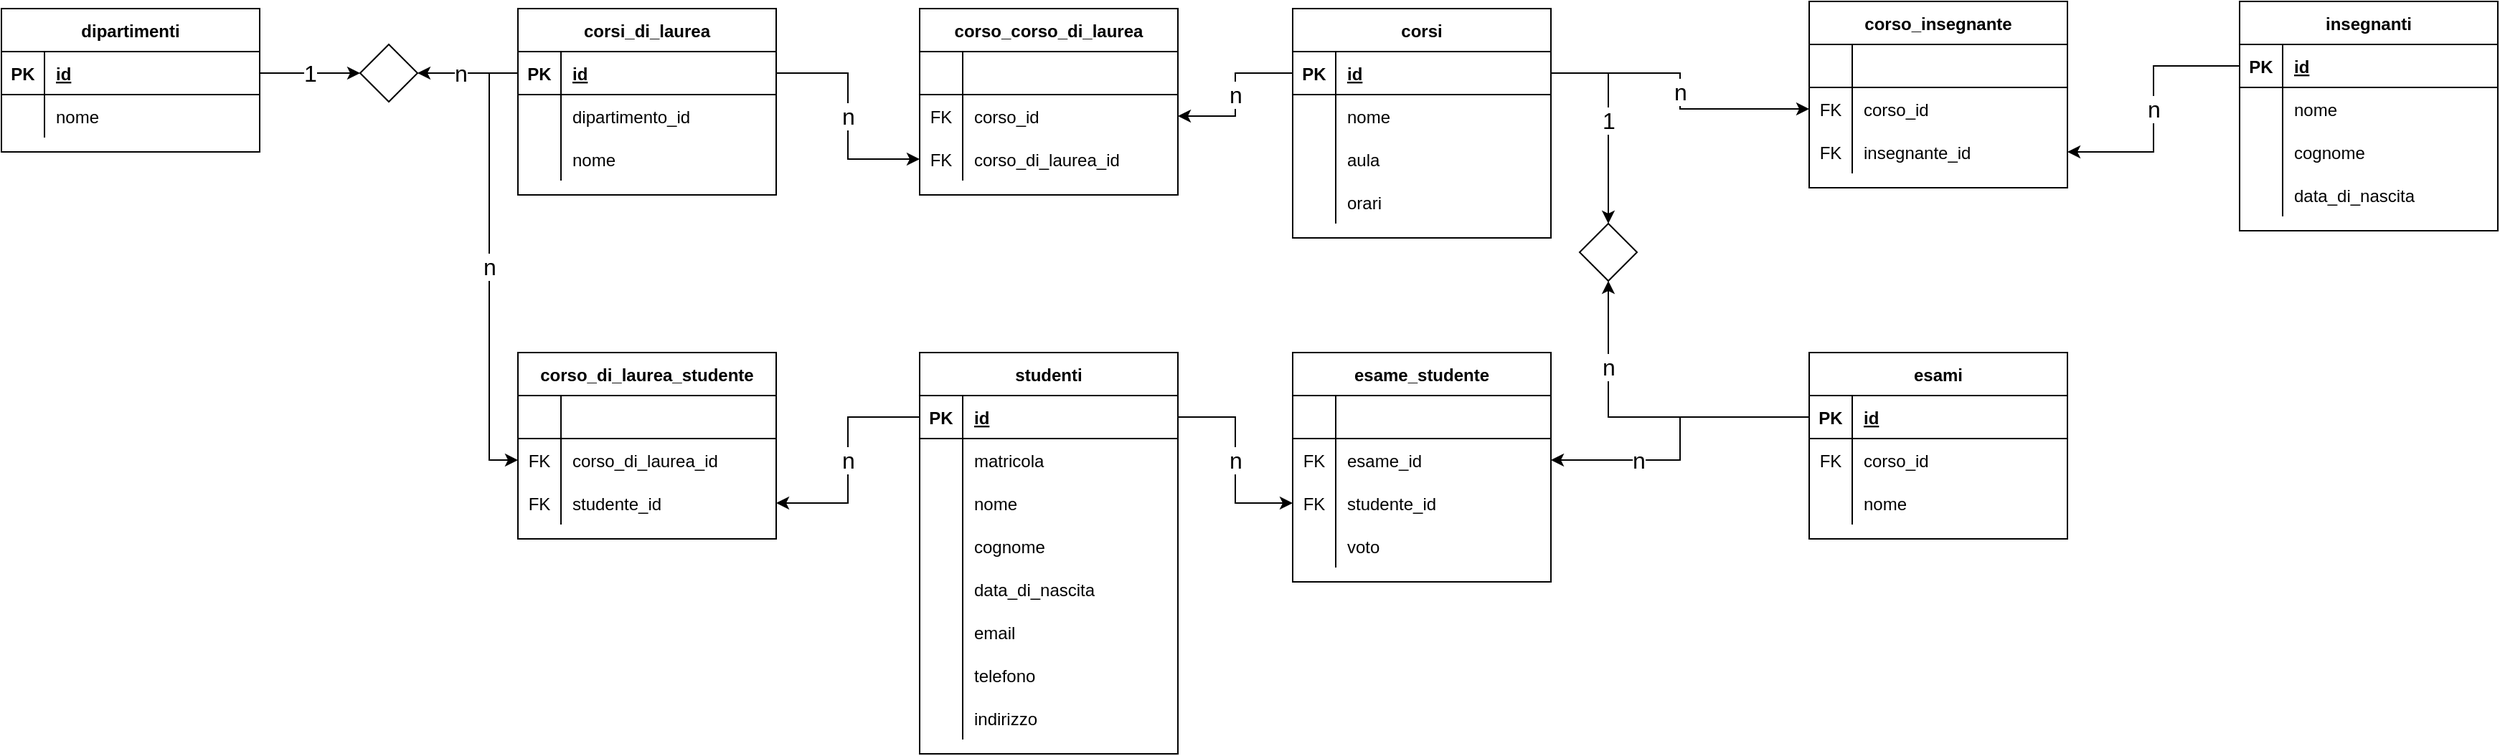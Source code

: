 <mxfile version="20.3.7" type="device"><diagram id="mI0ZPfT8q0YDLfwwR1di" name="Pagina-1"><mxGraphModel dx="1497" dy="802" grid="1" gridSize="10" guides="1" tooltips="1" connect="1" arrows="1" fold="1" page="1" pageScale="1" pageWidth="827" pageHeight="1169" math="0" shadow="0"><root><mxCell id="0"/><mxCell id="1" parent="0"/><mxCell id="MH5O1AEKYoV-XnrUyeyy-1" value="dipartimenti" style="shape=table;startSize=30;container=1;collapsible=1;childLayout=tableLayout;fixedRows=1;rowLines=0;fontStyle=1;align=center;resizeLast=1;" parent="1" vertex="1"><mxGeometry x="40" y="40" width="180" height="100" as="geometry"/></mxCell><mxCell id="MH5O1AEKYoV-XnrUyeyy-2" value="" style="shape=tableRow;horizontal=0;startSize=0;swimlaneHead=0;swimlaneBody=0;fillColor=none;collapsible=0;dropTarget=0;points=[[0,0.5],[1,0.5]];portConstraint=eastwest;top=0;left=0;right=0;bottom=1;" parent="MH5O1AEKYoV-XnrUyeyy-1" vertex="1"><mxGeometry y="30" width="180" height="30" as="geometry"/></mxCell><mxCell id="MH5O1AEKYoV-XnrUyeyy-3" value="PK" style="shape=partialRectangle;connectable=0;fillColor=none;top=0;left=0;bottom=0;right=0;fontStyle=1;overflow=hidden;" parent="MH5O1AEKYoV-XnrUyeyy-2" vertex="1"><mxGeometry width="30" height="30" as="geometry"><mxRectangle width="30" height="30" as="alternateBounds"/></mxGeometry></mxCell><mxCell id="MH5O1AEKYoV-XnrUyeyy-4" value="id" style="shape=partialRectangle;connectable=0;fillColor=none;top=0;left=0;bottom=0;right=0;align=left;spacingLeft=6;fontStyle=5;overflow=hidden;" parent="MH5O1AEKYoV-XnrUyeyy-2" vertex="1"><mxGeometry x="30" width="150" height="30" as="geometry"><mxRectangle width="150" height="30" as="alternateBounds"/></mxGeometry></mxCell><mxCell id="MH5O1AEKYoV-XnrUyeyy-5" value="" style="shape=tableRow;horizontal=0;startSize=0;swimlaneHead=0;swimlaneBody=0;fillColor=none;collapsible=0;dropTarget=0;points=[[0,0.5],[1,0.5]];portConstraint=eastwest;top=0;left=0;right=0;bottom=0;" parent="MH5O1AEKYoV-XnrUyeyy-1" vertex="1"><mxGeometry y="60" width="180" height="30" as="geometry"/></mxCell><mxCell id="MH5O1AEKYoV-XnrUyeyy-6" value="" style="shape=partialRectangle;connectable=0;fillColor=none;top=0;left=0;bottom=0;right=0;editable=1;overflow=hidden;" parent="MH5O1AEKYoV-XnrUyeyy-5" vertex="1"><mxGeometry width="30" height="30" as="geometry"><mxRectangle width="30" height="30" as="alternateBounds"/></mxGeometry></mxCell><mxCell id="MH5O1AEKYoV-XnrUyeyy-7" value="nome" style="shape=partialRectangle;connectable=0;fillColor=none;top=0;left=0;bottom=0;right=0;align=left;spacingLeft=6;overflow=hidden;" parent="MH5O1AEKYoV-XnrUyeyy-5" vertex="1"><mxGeometry x="30" width="150" height="30" as="geometry"><mxRectangle width="150" height="30" as="alternateBounds"/></mxGeometry></mxCell><mxCell id="MH5O1AEKYoV-XnrUyeyy-14" value="corsi_di_laurea" style="shape=table;startSize=30;container=1;collapsible=1;childLayout=tableLayout;fixedRows=1;rowLines=0;fontStyle=1;align=center;resizeLast=1;" parent="1" vertex="1"><mxGeometry x="400" y="40" width="180" height="130" as="geometry"/></mxCell><mxCell id="MH5O1AEKYoV-XnrUyeyy-15" value="" style="shape=tableRow;horizontal=0;startSize=0;swimlaneHead=0;swimlaneBody=0;fillColor=none;collapsible=0;dropTarget=0;points=[[0,0.5],[1,0.5]];portConstraint=eastwest;top=0;left=0;right=0;bottom=1;" parent="MH5O1AEKYoV-XnrUyeyy-14" vertex="1"><mxGeometry y="30" width="180" height="30" as="geometry"/></mxCell><mxCell id="MH5O1AEKYoV-XnrUyeyy-16" value="PK" style="shape=partialRectangle;connectable=0;fillColor=none;top=0;left=0;bottom=0;right=0;fontStyle=1;overflow=hidden;" parent="MH5O1AEKYoV-XnrUyeyy-15" vertex="1"><mxGeometry width="30" height="30" as="geometry"><mxRectangle width="30" height="30" as="alternateBounds"/></mxGeometry></mxCell><mxCell id="MH5O1AEKYoV-XnrUyeyy-17" value="id" style="shape=partialRectangle;connectable=0;fillColor=none;top=0;left=0;bottom=0;right=0;align=left;spacingLeft=6;fontStyle=5;overflow=hidden;" parent="MH5O1AEKYoV-XnrUyeyy-15" vertex="1"><mxGeometry x="30" width="150" height="30" as="geometry"><mxRectangle width="150" height="30" as="alternateBounds"/></mxGeometry></mxCell><mxCell id="MH5O1AEKYoV-XnrUyeyy-18" value="" style="shape=tableRow;horizontal=0;startSize=0;swimlaneHead=0;swimlaneBody=0;fillColor=none;collapsible=0;dropTarget=0;points=[[0,0.5],[1,0.5]];portConstraint=eastwest;top=0;left=0;right=0;bottom=0;" parent="MH5O1AEKYoV-XnrUyeyy-14" vertex="1"><mxGeometry y="60" width="180" height="30" as="geometry"/></mxCell><mxCell id="MH5O1AEKYoV-XnrUyeyy-19" value="" style="shape=partialRectangle;connectable=0;fillColor=none;top=0;left=0;bottom=0;right=0;editable=1;overflow=hidden;" parent="MH5O1AEKYoV-XnrUyeyy-18" vertex="1"><mxGeometry width="30" height="30" as="geometry"><mxRectangle width="30" height="30" as="alternateBounds"/></mxGeometry></mxCell><mxCell id="MH5O1AEKYoV-XnrUyeyy-20" value="dipartimento_id" style="shape=partialRectangle;connectable=0;fillColor=none;top=0;left=0;bottom=0;right=0;align=left;spacingLeft=6;overflow=hidden;" parent="MH5O1AEKYoV-XnrUyeyy-18" vertex="1"><mxGeometry x="30" width="150" height="30" as="geometry"><mxRectangle width="150" height="30" as="alternateBounds"/></mxGeometry></mxCell><mxCell id="MH5O1AEKYoV-XnrUyeyy-31" value="" style="shape=tableRow;horizontal=0;startSize=0;swimlaneHead=0;swimlaneBody=0;fillColor=none;collapsible=0;dropTarget=0;points=[[0,0.5],[1,0.5]];portConstraint=eastwest;top=0;left=0;right=0;bottom=0;" parent="MH5O1AEKYoV-XnrUyeyy-14" vertex="1"><mxGeometry y="90" width="180" height="30" as="geometry"/></mxCell><mxCell id="MH5O1AEKYoV-XnrUyeyy-32" value="" style="shape=partialRectangle;connectable=0;fillColor=none;top=0;left=0;bottom=0;right=0;editable=1;overflow=hidden;" parent="MH5O1AEKYoV-XnrUyeyy-31" vertex="1"><mxGeometry width="30" height="30" as="geometry"><mxRectangle width="30" height="30" as="alternateBounds"/></mxGeometry></mxCell><mxCell id="MH5O1AEKYoV-XnrUyeyy-33" value="nome" style="shape=partialRectangle;connectable=0;fillColor=none;top=0;left=0;bottom=0;right=0;align=left;spacingLeft=6;overflow=hidden;" parent="MH5O1AEKYoV-XnrUyeyy-31" vertex="1"><mxGeometry x="30" width="150" height="30" as="geometry"><mxRectangle width="150" height="30" as="alternateBounds"/></mxGeometry></mxCell><mxCell id="m5TZOOCpqlPHJm87c6ji-35" value="studenti" style="shape=table;startSize=30;container=1;collapsible=1;childLayout=tableLayout;fixedRows=1;rowLines=0;fontStyle=1;align=center;resizeLast=1;" vertex="1" parent="1"><mxGeometry x="680" y="280" width="180" height="280" as="geometry"/></mxCell><mxCell id="m5TZOOCpqlPHJm87c6ji-36" value="" style="shape=tableRow;horizontal=0;startSize=0;swimlaneHead=0;swimlaneBody=0;fillColor=none;collapsible=0;dropTarget=0;points=[[0,0.5],[1,0.5]];portConstraint=eastwest;top=0;left=0;right=0;bottom=1;" vertex="1" parent="m5TZOOCpqlPHJm87c6ji-35"><mxGeometry y="30" width="180" height="30" as="geometry"/></mxCell><mxCell id="m5TZOOCpqlPHJm87c6ji-37" value="PK" style="shape=partialRectangle;connectable=0;fillColor=none;top=0;left=0;bottom=0;right=0;fontStyle=1;overflow=hidden;" vertex="1" parent="m5TZOOCpqlPHJm87c6ji-36"><mxGeometry width="30" height="30" as="geometry"><mxRectangle width="30" height="30" as="alternateBounds"/></mxGeometry></mxCell><mxCell id="m5TZOOCpqlPHJm87c6ji-38" value="id" style="shape=partialRectangle;connectable=0;fillColor=none;top=0;left=0;bottom=0;right=0;align=left;spacingLeft=6;fontStyle=5;overflow=hidden;" vertex="1" parent="m5TZOOCpqlPHJm87c6ji-36"><mxGeometry x="30" width="150" height="30" as="geometry"><mxRectangle width="150" height="30" as="alternateBounds"/></mxGeometry></mxCell><mxCell id="m5TZOOCpqlPHJm87c6ji-39" value="" style="shape=tableRow;horizontal=0;startSize=0;swimlaneHead=0;swimlaneBody=0;fillColor=none;collapsible=0;dropTarget=0;points=[[0,0.5],[1,0.5]];portConstraint=eastwest;top=0;left=0;right=0;bottom=0;" vertex="1" parent="m5TZOOCpqlPHJm87c6ji-35"><mxGeometry y="60" width="180" height="30" as="geometry"/></mxCell><mxCell id="m5TZOOCpqlPHJm87c6ji-40" value="" style="shape=partialRectangle;connectable=0;fillColor=none;top=0;left=0;bottom=0;right=0;editable=1;overflow=hidden;" vertex="1" parent="m5TZOOCpqlPHJm87c6ji-39"><mxGeometry width="30" height="30" as="geometry"><mxRectangle width="30" height="30" as="alternateBounds"/></mxGeometry></mxCell><mxCell id="m5TZOOCpqlPHJm87c6ji-41" value="matricola" style="shape=partialRectangle;connectable=0;fillColor=none;top=0;left=0;bottom=0;right=0;align=left;spacingLeft=6;overflow=hidden;" vertex="1" parent="m5TZOOCpqlPHJm87c6ji-39"><mxGeometry x="30" width="150" height="30" as="geometry"><mxRectangle width="150" height="30" as="alternateBounds"/></mxGeometry></mxCell><mxCell id="m5TZOOCpqlPHJm87c6ji-45" value="" style="shape=tableRow;horizontal=0;startSize=0;swimlaneHead=0;swimlaneBody=0;fillColor=none;collapsible=0;dropTarget=0;points=[[0,0.5],[1,0.5]];portConstraint=eastwest;top=0;left=0;right=0;bottom=0;" vertex="1" parent="m5TZOOCpqlPHJm87c6ji-35"><mxGeometry y="90" width="180" height="30" as="geometry"/></mxCell><mxCell id="m5TZOOCpqlPHJm87c6ji-46" value="" style="shape=partialRectangle;connectable=0;fillColor=none;top=0;left=0;bottom=0;right=0;editable=1;overflow=hidden;" vertex="1" parent="m5TZOOCpqlPHJm87c6ji-45"><mxGeometry width="30" height="30" as="geometry"><mxRectangle width="30" height="30" as="alternateBounds"/></mxGeometry></mxCell><mxCell id="m5TZOOCpqlPHJm87c6ji-47" value="nome" style="shape=partialRectangle;connectable=0;fillColor=none;top=0;left=0;bottom=0;right=0;align=left;spacingLeft=6;overflow=hidden;" vertex="1" parent="m5TZOOCpqlPHJm87c6ji-45"><mxGeometry x="30" width="150" height="30" as="geometry"><mxRectangle width="150" height="30" as="alternateBounds"/></mxGeometry></mxCell><mxCell id="m5TZOOCpqlPHJm87c6ji-42" value="" style="shape=tableRow;horizontal=0;startSize=0;swimlaneHead=0;swimlaneBody=0;fillColor=none;collapsible=0;dropTarget=0;points=[[0,0.5],[1,0.5]];portConstraint=eastwest;top=0;left=0;right=0;bottom=0;" vertex="1" parent="m5TZOOCpqlPHJm87c6ji-35"><mxGeometry y="120" width="180" height="30" as="geometry"/></mxCell><mxCell id="m5TZOOCpqlPHJm87c6ji-43" value="" style="shape=partialRectangle;connectable=0;fillColor=none;top=0;left=0;bottom=0;right=0;editable=1;overflow=hidden;" vertex="1" parent="m5TZOOCpqlPHJm87c6ji-42"><mxGeometry width="30" height="30" as="geometry"><mxRectangle width="30" height="30" as="alternateBounds"/></mxGeometry></mxCell><mxCell id="m5TZOOCpqlPHJm87c6ji-44" value="cognome" style="shape=partialRectangle;connectable=0;fillColor=none;top=0;left=0;bottom=0;right=0;align=left;spacingLeft=6;overflow=hidden;" vertex="1" parent="m5TZOOCpqlPHJm87c6ji-42"><mxGeometry x="30" width="150" height="30" as="geometry"><mxRectangle width="150" height="30" as="alternateBounds"/></mxGeometry></mxCell><mxCell id="m5TZOOCpqlPHJm87c6ji-124" value="" style="shape=tableRow;horizontal=0;startSize=0;swimlaneHead=0;swimlaneBody=0;fillColor=none;collapsible=0;dropTarget=0;points=[[0,0.5],[1,0.5]];portConstraint=eastwest;top=0;left=0;right=0;bottom=0;" vertex="1" parent="m5TZOOCpqlPHJm87c6ji-35"><mxGeometry y="150" width="180" height="30" as="geometry"/></mxCell><mxCell id="m5TZOOCpqlPHJm87c6ji-125" value="" style="shape=partialRectangle;connectable=0;fillColor=none;top=0;left=0;bottom=0;right=0;editable=1;overflow=hidden;" vertex="1" parent="m5TZOOCpqlPHJm87c6ji-124"><mxGeometry width="30" height="30" as="geometry"><mxRectangle width="30" height="30" as="alternateBounds"/></mxGeometry></mxCell><mxCell id="m5TZOOCpqlPHJm87c6ji-126" value="data_di_nascita" style="shape=partialRectangle;connectable=0;fillColor=none;top=0;left=0;bottom=0;right=0;align=left;spacingLeft=6;overflow=hidden;" vertex="1" parent="m5TZOOCpqlPHJm87c6ji-124"><mxGeometry x="30" width="150" height="30" as="geometry"><mxRectangle width="150" height="30" as="alternateBounds"/></mxGeometry></mxCell><mxCell id="m5TZOOCpqlPHJm87c6ji-48" value="" style="shape=tableRow;horizontal=0;startSize=0;swimlaneHead=0;swimlaneBody=0;fillColor=none;collapsible=0;dropTarget=0;points=[[0,0.5],[1,0.5]];portConstraint=eastwest;top=0;left=0;right=0;bottom=0;" vertex="1" parent="m5TZOOCpqlPHJm87c6ji-35"><mxGeometry y="180" width="180" height="30" as="geometry"/></mxCell><mxCell id="m5TZOOCpqlPHJm87c6ji-49" value="" style="shape=partialRectangle;connectable=0;fillColor=none;top=0;left=0;bottom=0;right=0;editable=1;overflow=hidden;" vertex="1" parent="m5TZOOCpqlPHJm87c6ji-48"><mxGeometry width="30" height="30" as="geometry"><mxRectangle width="30" height="30" as="alternateBounds"/></mxGeometry></mxCell><mxCell id="m5TZOOCpqlPHJm87c6ji-50" value="email" style="shape=partialRectangle;connectable=0;fillColor=none;top=0;left=0;bottom=0;right=0;align=left;spacingLeft=6;overflow=hidden;" vertex="1" parent="m5TZOOCpqlPHJm87c6ji-48"><mxGeometry x="30" width="150" height="30" as="geometry"><mxRectangle width="150" height="30" as="alternateBounds"/></mxGeometry></mxCell><mxCell id="m5TZOOCpqlPHJm87c6ji-51" value="" style="shape=tableRow;horizontal=0;startSize=0;swimlaneHead=0;swimlaneBody=0;fillColor=none;collapsible=0;dropTarget=0;points=[[0,0.5],[1,0.5]];portConstraint=eastwest;top=0;left=0;right=0;bottom=0;" vertex="1" parent="m5TZOOCpqlPHJm87c6ji-35"><mxGeometry y="210" width="180" height="30" as="geometry"/></mxCell><mxCell id="m5TZOOCpqlPHJm87c6ji-52" value="" style="shape=partialRectangle;connectable=0;fillColor=none;top=0;left=0;bottom=0;right=0;editable=1;overflow=hidden;" vertex="1" parent="m5TZOOCpqlPHJm87c6ji-51"><mxGeometry width="30" height="30" as="geometry"><mxRectangle width="30" height="30" as="alternateBounds"/></mxGeometry></mxCell><mxCell id="m5TZOOCpqlPHJm87c6ji-53" value="telefono" style="shape=partialRectangle;connectable=0;fillColor=none;top=0;left=0;bottom=0;right=0;align=left;spacingLeft=6;overflow=hidden;" vertex="1" parent="m5TZOOCpqlPHJm87c6ji-51"><mxGeometry x="30" width="150" height="30" as="geometry"><mxRectangle width="150" height="30" as="alternateBounds"/></mxGeometry></mxCell><mxCell id="m5TZOOCpqlPHJm87c6ji-54" value="" style="shape=tableRow;horizontal=0;startSize=0;swimlaneHead=0;swimlaneBody=0;fillColor=none;collapsible=0;dropTarget=0;points=[[0,0.5],[1,0.5]];portConstraint=eastwest;top=0;left=0;right=0;bottom=0;" vertex="1" parent="m5TZOOCpqlPHJm87c6ji-35"><mxGeometry y="240" width="180" height="30" as="geometry"/></mxCell><mxCell id="m5TZOOCpqlPHJm87c6ji-55" value="" style="shape=partialRectangle;connectable=0;fillColor=none;top=0;left=0;bottom=0;right=0;editable=1;overflow=hidden;" vertex="1" parent="m5TZOOCpqlPHJm87c6ji-54"><mxGeometry width="30" height="30" as="geometry"><mxRectangle width="30" height="30" as="alternateBounds"/></mxGeometry></mxCell><mxCell id="m5TZOOCpqlPHJm87c6ji-56" value="indirizzo" style="shape=partialRectangle;connectable=0;fillColor=none;top=0;left=0;bottom=0;right=0;align=left;spacingLeft=6;overflow=hidden;" vertex="1" parent="m5TZOOCpqlPHJm87c6ji-54"><mxGeometry x="30" width="150" height="30" as="geometry"><mxRectangle width="150" height="30" as="alternateBounds"/></mxGeometry></mxCell><mxCell id="m5TZOOCpqlPHJm87c6ji-57" value="corso_di_laurea_studente" style="shape=table;startSize=30;container=1;collapsible=1;childLayout=tableLayout;fixedRows=1;rowLines=0;fontStyle=1;align=center;resizeLast=1;" vertex="1" parent="1"><mxGeometry x="400" y="280" width="180" height="130" as="geometry"/></mxCell><mxCell id="m5TZOOCpqlPHJm87c6ji-58" value="" style="shape=tableRow;horizontal=0;startSize=0;swimlaneHead=0;swimlaneBody=0;fillColor=none;collapsible=0;dropTarget=0;points=[[0,0.5],[1,0.5]];portConstraint=eastwest;top=0;left=0;right=0;bottom=1;" vertex="1" parent="m5TZOOCpqlPHJm87c6ji-57"><mxGeometry y="30" width="180" height="30" as="geometry"/></mxCell><mxCell id="m5TZOOCpqlPHJm87c6ji-59" value="" style="shape=partialRectangle;connectable=0;fillColor=none;top=0;left=0;bottom=0;right=0;fontStyle=1;overflow=hidden;" vertex="1" parent="m5TZOOCpqlPHJm87c6ji-58"><mxGeometry width="30" height="30" as="geometry"><mxRectangle width="30" height="30" as="alternateBounds"/></mxGeometry></mxCell><mxCell id="m5TZOOCpqlPHJm87c6ji-60" value="" style="shape=partialRectangle;connectable=0;fillColor=none;top=0;left=0;bottom=0;right=0;align=left;spacingLeft=6;fontStyle=5;overflow=hidden;" vertex="1" parent="m5TZOOCpqlPHJm87c6ji-58"><mxGeometry x="30" width="150" height="30" as="geometry"><mxRectangle width="150" height="30" as="alternateBounds"/></mxGeometry></mxCell><mxCell id="m5TZOOCpqlPHJm87c6ji-76" value="" style="shape=tableRow;horizontal=0;startSize=0;swimlaneHead=0;swimlaneBody=0;fillColor=none;collapsible=0;dropTarget=0;points=[[0,0.5],[1,0.5]];portConstraint=eastwest;top=0;left=0;right=0;bottom=0;" vertex="1" parent="m5TZOOCpqlPHJm87c6ji-57"><mxGeometry y="60" width="180" height="30" as="geometry"/></mxCell><mxCell id="m5TZOOCpqlPHJm87c6ji-77" value="FK" style="shape=partialRectangle;connectable=0;fillColor=none;top=0;left=0;bottom=0;right=0;editable=1;overflow=hidden;" vertex="1" parent="m5TZOOCpqlPHJm87c6ji-76"><mxGeometry width="30" height="30" as="geometry"><mxRectangle width="30" height="30" as="alternateBounds"/></mxGeometry></mxCell><mxCell id="m5TZOOCpqlPHJm87c6ji-78" value="corso_di_laurea_id" style="shape=partialRectangle;connectable=0;fillColor=none;top=0;left=0;bottom=0;right=0;align=left;spacingLeft=6;overflow=hidden;" vertex="1" parent="m5TZOOCpqlPHJm87c6ji-76"><mxGeometry x="30" width="150" height="30" as="geometry"><mxRectangle width="150" height="30" as="alternateBounds"/></mxGeometry></mxCell><mxCell id="m5TZOOCpqlPHJm87c6ji-79" value="" style="shape=tableRow;horizontal=0;startSize=0;swimlaneHead=0;swimlaneBody=0;fillColor=none;collapsible=0;dropTarget=0;points=[[0,0.5],[1,0.5]];portConstraint=eastwest;top=0;left=0;right=0;bottom=0;" vertex="1" parent="m5TZOOCpqlPHJm87c6ji-57"><mxGeometry y="90" width="180" height="30" as="geometry"/></mxCell><mxCell id="m5TZOOCpqlPHJm87c6ji-80" value="FK" style="shape=partialRectangle;connectable=0;fillColor=none;top=0;left=0;bottom=0;right=0;editable=1;overflow=hidden;" vertex="1" parent="m5TZOOCpqlPHJm87c6ji-79"><mxGeometry width="30" height="30" as="geometry"><mxRectangle width="30" height="30" as="alternateBounds"/></mxGeometry></mxCell><mxCell id="m5TZOOCpqlPHJm87c6ji-81" value="studente_id" style="shape=partialRectangle;connectable=0;fillColor=none;top=0;left=0;bottom=0;right=0;align=left;spacingLeft=6;overflow=hidden;" vertex="1" parent="m5TZOOCpqlPHJm87c6ji-79"><mxGeometry x="30" width="150" height="30" as="geometry"><mxRectangle width="150" height="30" as="alternateBounds"/></mxGeometry></mxCell><mxCell id="m5TZOOCpqlPHJm87c6ji-99" value="esame_studente" style="shape=table;startSize=30;container=1;collapsible=1;childLayout=tableLayout;fixedRows=1;rowLines=0;fontStyle=1;align=center;resizeLast=1;" vertex="1" parent="1"><mxGeometry x="940" y="280" width="180" height="160" as="geometry"/></mxCell><mxCell id="m5TZOOCpqlPHJm87c6ji-100" value="" style="shape=tableRow;horizontal=0;startSize=0;swimlaneHead=0;swimlaneBody=0;fillColor=none;collapsible=0;dropTarget=0;points=[[0,0.5],[1,0.5]];portConstraint=eastwest;top=0;left=0;right=0;bottom=1;" vertex="1" parent="m5TZOOCpqlPHJm87c6ji-99"><mxGeometry y="30" width="180" height="30" as="geometry"/></mxCell><mxCell id="m5TZOOCpqlPHJm87c6ji-101" value="" style="shape=partialRectangle;connectable=0;fillColor=none;top=0;left=0;bottom=0;right=0;fontStyle=1;overflow=hidden;" vertex="1" parent="m5TZOOCpqlPHJm87c6ji-100"><mxGeometry width="30" height="30" as="geometry"><mxRectangle width="30" height="30" as="alternateBounds"/></mxGeometry></mxCell><mxCell id="m5TZOOCpqlPHJm87c6ji-102" value="" style="shape=partialRectangle;connectable=0;fillColor=none;top=0;left=0;bottom=0;right=0;align=left;spacingLeft=6;fontStyle=5;overflow=hidden;" vertex="1" parent="m5TZOOCpqlPHJm87c6ji-100"><mxGeometry x="30" width="150" height="30" as="geometry"><mxRectangle width="150" height="30" as="alternateBounds"/></mxGeometry></mxCell><mxCell id="m5TZOOCpqlPHJm87c6ji-103" value="" style="shape=tableRow;horizontal=0;startSize=0;swimlaneHead=0;swimlaneBody=0;fillColor=none;collapsible=0;dropTarget=0;points=[[0,0.5],[1,0.5]];portConstraint=eastwest;top=0;left=0;right=0;bottom=0;" vertex="1" parent="m5TZOOCpqlPHJm87c6ji-99"><mxGeometry y="60" width="180" height="30" as="geometry"/></mxCell><mxCell id="m5TZOOCpqlPHJm87c6ji-104" value="FK" style="shape=partialRectangle;connectable=0;fillColor=none;top=0;left=0;bottom=0;right=0;editable=1;overflow=hidden;" vertex="1" parent="m5TZOOCpqlPHJm87c6ji-103"><mxGeometry width="30" height="30" as="geometry"><mxRectangle width="30" height="30" as="alternateBounds"/></mxGeometry></mxCell><mxCell id="m5TZOOCpqlPHJm87c6ji-105" value="esame_id" style="shape=partialRectangle;connectable=0;fillColor=none;top=0;left=0;bottom=0;right=0;align=left;spacingLeft=6;overflow=hidden;" vertex="1" parent="m5TZOOCpqlPHJm87c6ji-103"><mxGeometry x="30" width="150" height="30" as="geometry"><mxRectangle width="150" height="30" as="alternateBounds"/></mxGeometry></mxCell><mxCell id="m5TZOOCpqlPHJm87c6ji-106" value="" style="shape=tableRow;horizontal=0;startSize=0;swimlaneHead=0;swimlaneBody=0;fillColor=none;collapsible=0;dropTarget=0;points=[[0,0.5],[1,0.5]];portConstraint=eastwest;top=0;left=0;right=0;bottom=0;" vertex="1" parent="m5TZOOCpqlPHJm87c6ji-99"><mxGeometry y="90" width="180" height="30" as="geometry"/></mxCell><mxCell id="m5TZOOCpqlPHJm87c6ji-107" value="FK" style="shape=partialRectangle;connectable=0;fillColor=none;top=0;left=0;bottom=0;right=0;editable=1;overflow=hidden;" vertex="1" parent="m5TZOOCpqlPHJm87c6ji-106"><mxGeometry width="30" height="30" as="geometry"><mxRectangle width="30" height="30" as="alternateBounds"/></mxGeometry></mxCell><mxCell id="m5TZOOCpqlPHJm87c6ji-108" value="studente_id" style="shape=partialRectangle;connectable=0;fillColor=none;top=0;left=0;bottom=0;right=0;align=left;spacingLeft=6;overflow=hidden;" vertex="1" parent="m5TZOOCpqlPHJm87c6ji-106"><mxGeometry x="30" width="150" height="30" as="geometry"><mxRectangle width="150" height="30" as="alternateBounds"/></mxGeometry></mxCell><mxCell id="m5TZOOCpqlPHJm87c6ji-111" value="" style="shape=tableRow;horizontal=0;startSize=0;swimlaneHead=0;swimlaneBody=0;fillColor=none;collapsible=0;dropTarget=0;points=[[0,0.5],[1,0.5]];portConstraint=eastwest;top=0;left=0;right=0;bottom=0;" vertex="1" parent="m5TZOOCpqlPHJm87c6ji-99"><mxGeometry y="120" width="180" height="30" as="geometry"/></mxCell><mxCell id="m5TZOOCpqlPHJm87c6ji-112" value="" style="shape=partialRectangle;connectable=0;fillColor=none;top=0;left=0;bottom=0;right=0;editable=1;overflow=hidden;" vertex="1" parent="m5TZOOCpqlPHJm87c6ji-111"><mxGeometry width="30" height="30" as="geometry"><mxRectangle width="30" height="30" as="alternateBounds"/></mxGeometry></mxCell><mxCell id="m5TZOOCpqlPHJm87c6ji-113" value="voto" style="shape=partialRectangle;connectable=0;fillColor=none;top=0;left=0;bottom=0;right=0;align=left;spacingLeft=6;overflow=hidden;" vertex="1" parent="m5TZOOCpqlPHJm87c6ji-111"><mxGeometry x="30" width="150" height="30" as="geometry"><mxRectangle width="150" height="30" as="alternateBounds"/></mxGeometry></mxCell><mxCell id="m5TZOOCpqlPHJm87c6ji-20" value="corso_corso_di_laurea" style="shape=table;startSize=30;container=1;collapsible=1;childLayout=tableLayout;fixedRows=1;rowLines=0;fontStyle=1;align=center;resizeLast=1;" vertex="1" parent="1"><mxGeometry x="680" y="40" width="180" height="130" as="geometry"/></mxCell><mxCell id="m5TZOOCpqlPHJm87c6ji-21" value="" style="shape=tableRow;horizontal=0;startSize=0;swimlaneHead=0;swimlaneBody=0;fillColor=none;collapsible=0;dropTarget=0;points=[[0,0.5],[1,0.5]];portConstraint=eastwest;top=0;left=0;right=0;bottom=1;" vertex="1" parent="m5TZOOCpqlPHJm87c6ji-20"><mxGeometry y="30" width="180" height="30" as="geometry"/></mxCell><mxCell id="m5TZOOCpqlPHJm87c6ji-22" value="" style="shape=partialRectangle;connectable=0;fillColor=none;top=0;left=0;bottom=0;right=0;fontStyle=1;overflow=hidden;" vertex="1" parent="m5TZOOCpqlPHJm87c6ji-21"><mxGeometry width="30" height="30" as="geometry"><mxRectangle width="30" height="30" as="alternateBounds"/></mxGeometry></mxCell><mxCell id="m5TZOOCpqlPHJm87c6ji-23" value="" style="shape=partialRectangle;connectable=0;fillColor=none;top=0;left=0;bottom=0;right=0;align=left;spacingLeft=6;fontStyle=5;overflow=hidden;" vertex="1" parent="m5TZOOCpqlPHJm87c6ji-21"><mxGeometry x="30" width="150" height="30" as="geometry"><mxRectangle width="150" height="30" as="alternateBounds"/></mxGeometry></mxCell><mxCell id="m5TZOOCpqlPHJm87c6ji-27" value="" style="shape=tableRow;horizontal=0;startSize=0;swimlaneHead=0;swimlaneBody=0;fillColor=none;collapsible=0;dropTarget=0;points=[[0,0.5],[1,0.5]];portConstraint=eastwest;top=0;left=0;right=0;bottom=0;" vertex="1" parent="m5TZOOCpqlPHJm87c6ji-20"><mxGeometry y="60" width="180" height="30" as="geometry"/></mxCell><mxCell id="m5TZOOCpqlPHJm87c6ji-28" value="FK" style="shape=partialRectangle;connectable=0;fillColor=none;top=0;left=0;bottom=0;right=0;editable=1;overflow=hidden;" vertex="1" parent="m5TZOOCpqlPHJm87c6ji-27"><mxGeometry width="30" height="30" as="geometry"><mxRectangle width="30" height="30" as="alternateBounds"/></mxGeometry></mxCell><mxCell id="m5TZOOCpqlPHJm87c6ji-29" value="corso_id" style="shape=partialRectangle;connectable=0;fillColor=none;top=0;left=0;bottom=0;right=0;align=left;spacingLeft=6;overflow=hidden;" vertex="1" parent="m5TZOOCpqlPHJm87c6ji-27"><mxGeometry x="30" width="150" height="30" as="geometry"><mxRectangle width="150" height="30" as="alternateBounds"/></mxGeometry></mxCell><mxCell id="m5TZOOCpqlPHJm87c6ji-30" value="" style="shape=tableRow;horizontal=0;startSize=0;swimlaneHead=0;swimlaneBody=0;fillColor=none;collapsible=0;dropTarget=0;points=[[0,0.5],[1,0.5]];portConstraint=eastwest;top=0;left=0;right=0;bottom=0;" vertex="1" parent="m5TZOOCpqlPHJm87c6ji-20"><mxGeometry y="90" width="180" height="30" as="geometry"/></mxCell><mxCell id="m5TZOOCpqlPHJm87c6ji-31" value="FK" style="shape=partialRectangle;connectable=0;fillColor=none;top=0;left=0;bottom=0;right=0;editable=1;overflow=hidden;" vertex="1" parent="m5TZOOCpqlPHJm87c6ji-30"><mxGeometry width="30" height="30" as="geometry"><mxRectangle width="30" height="30" as="alternateBounds"/></mxGeometry></mxCell><mxCell id="m5TZOOCpqlPHJm87c6ji-32" value="corso_di_laurea_id" style="shape=partialRectangle;connectable=0;fillColor=none;top=0;left=0;bottom=0;right=0;align=left;spacingLeft=6;overflow=hidden;" vertex="1" parent="m5TZOOCpqlPHJm87c6ji-30"><mxGeometry x="30" width="150" height="30" as="geometry"><mxRectangle width="150" height="30" as="alternateBounds"/></mxGeometry></mxCell><mxCell id="MH5O1AEKYoV-XnrUyeyy-24" value="corsi" style="shape=table;startSize=30;container=1;collapsible=1;childLayout=tableLayout;fixedRows=1;rowLines=0;fontStyle=1;align=center;resizeLast=1;" parent="1" vertex="1"><mxGeometry x="940" y="40" width="180" height="160" as="geometry"/></mxCell><mxCell id="MH5O1AEKYoV-XnrUyeyy-25" value="" style="shape=tableRow;horizontal=0;startSize=0;swimlaneHead=0;swimlaneBody=0;fillColor=none;collapsible=0;dropTarget=0;points=[[0,0.5],[1,0.5]];portConstraint=eastwest;top=0;left=0;right=0;bottom=1;" parent="MH5O1AEKYoV-XnrUyeyy-24" vertex="1"><mxGeometry y="30" width="180" height="30" as="geometry"/></mxCell><mxCell id="MH5O1AEKYoV-XnrUyeyy-26" value="PK" style="shape=partialRectangle;connectable=0;fillColor=none;top=0;left=0;bottom=0;right=0;fontStyle=1;overflow=hidden;" parent="MH5O1AEKYoV-XnrUyeyy-25" vertex="1"><mxGeometry width="30" height="30" as="geometry"><mxRectangle width="30" height="30" as="alternateBounds"/></mxGeometry></mxCell><mxCell id="MH5O1AEKYoV-XnrUyeyy-27" value="id" style="shape=partialRectangle;connectable=0;fillColor=none;top=0;left=0;bottom=0;right=0;align=left;spacingLeft=6;fontStyle=5;overflow=hidden;" parent="MH5O1AEKYoV-XnrUyeyy-25" vertex="1"><mxGeometry x="30" width="150" height="30" as="geometry"><mxRectangle width="150" height="30" as="alternateBounds"/></mxGeometry></mxCell><mxCell id="MH5O1AEKYoV-XnrUyeyy-28" value="" style="shape=tableRow;horizontal=0;startSize=0;swimlaneHead=0;swimlaneBody=0;fillColor=none;collapsible=0;dropTarget=0;points=[[0,0.5],[1,0.5]];portConstraint=eastwest;top=0;left=0;right=0;bottom=0;" parent="MH5O1AEKYoV-XnrUyeyy-24" vertex="1"><mxGeometry y="60" width="180" height="30" as="geometry"/></mxCell><mxCell id="MH5O1AEKYoV-XnrUyeyy-29" value="" style="shape=partialRectangle;connectable=0;fillColor=none;top=0;left=0;bottom=0;right=0;editable=1;overflow=hidden;" parent="MH5O1AEKYoV-XnrUyeyy-28" vertex="1"><mxGeometry width="30" height="30" as="geometry"><mxRectangle width="30" height="30" as="alternateBounds"/></mxGeometry></mxCell><mxCell id="MH5O1AEKYoV-XnrUyeyy-30" value="nome" style="shape=partialRectangle;connectable=0;fillColor=none;top=0;left=0;bottom=0;right=0;align=left;spacingLeft=6;overflow=hidden;" parent="MH5O1AEKYoV-XnrUyeyy-28" vertex="1"><mxGeometry x="30" width="150" height="30" as="geometry"><mxRectangle width="150" height="30" as="alternateBounds"/></mxGeometry></mxCell><mxCell id="m5TZOOCpqlPHJm87c6ji-128" value="" style="shape=tableRow;horizontal=0;startSize=0;swimlaneHead=0;swimlaneBody=0;fillColor=none;collapsible=0;dropTarget=0;points=[[0,0.5],[1,0.5]];portConstraint=eastwest;top=0;left=0;right=0;bottom=0;" vertex="1" parent="MH5O1AEKYoV-XnrUyeyy-24"><mxGeometry y="90" width="180" height="30" as="geometry"/></mxCell><mxCell id="m5TZOOCpqlPHJm87c6ji-129" value="" style="shape=partialRectangle;connectable=0;fillColor=none;top=0;left=0;bottom=0;right=0;editable=1;overflow=hidden;" vertex="1" parent="m5TZOOCpqlPHJm87c6ji-128"><mxGeometry width="30" height="30" as="geometry"><mxRectangle width="30" height="30" as="alternateBounds"/></mxGeometry></mxCell><mxCell id="m5TZOOCpqlPHJm87c6ji-130" value="aula" style="shape=partialRectangle;connectable=0;fillColor=none;top=0;left=0;bottom=0;right=0;align=left;spacingLeft=6;overflow=hidden;" vertex="1" parent="m5TZOOCpqlPHJm87c6ji-128"><mxGeometry x="30" width="150" height="30" as="geometry"><mxRectangle width="150" height="30" as="alternateBounds"/></mxGeometry></mxCell><mxCell id="m5TZOOCpqlPHJm87c6ji-131" value="" style="shape=tableRow;horizontal=0;startSize=0;swimlaneHead=0;swimlaneBody=0;fillColor=none;collapsible=0;dropTarget=0;points=[[0,0.5],[1,0.5]];portConstraint=eastwest;top=0;left=0;right=0;bottom=0;" vertex="1" parent="MH5O1AEKYoV-XnrUyeyy-24"><mxGeometry y="120" width="180" height="30" as="geometry"/></mxCell><mxCell id="m5TZOOCpqlPHJm87c6ji-132" value="" style="shape=partialRectangle;connectable=0;fillColor=none;top=0;left=0;bottom=0;right=0;editable=1;overflow=hidden;" vertex="1" parent="m5TZOOCpqlPHJm87c6ji-131"><mxGeometry width="30" height="30" as="geometry"><mxRectangle width="30" height="30" as="alternateBounds"/></mxGeometry></mxCell><mxCell id="m5TZOOCpqlPHJm87c6ji-133" value="orari" style="shape=partialRectangle;connectable=0;fillColor=none;top=0;left=0;bottom=0;right=0;align=left;spacingLeft=6;overflow=hidden;" vertex="1" parent="m5TZOOCpqlPHJm87c6ji-131"><mxGeometry x="30" width="150" height="30" as="geometry"><mxRectangle width="150" height="30" as="alternateBounds"/></mxGeometry></mxCell><mxCell id="m5TZOOCpqlPHJm87c6ji-84" value="esami" style="shape=table;startSize=30;container=1;collapsible=1;childLayout=tableLayout;fixedRows=1;rowLines=0;fontStyle=1;align=center;resizeLast=1;" vertex="1" parent="1"><mxGeometry x="1300" y="280" width="180" height="130" as="geometry"/></mxCell><mxCell id="m5TZOOCpqlPHJm87c6ji-85" value="" style="shape=tableRow;horizontal=0;startSize=0;swimlaneHead=0;swimlaneBody=0;fillColor=none;collapsible=0;dropTarget=0;points=[[0,0.5],[1,0.5]];portConstraint=eastwest;top=0;left=0;right=0;bottom=1;" vertex="1" parent="m5TZOOCpqlPHJm87c6ji-84"><mxGeometry y="30" width="180" height="30" as="geometry"/></mxCell><mxCell id="m5TZOOCpqlPHJm87c6ji-86" value="PK" style="shape=partialRectangle;connectable=0;fillColor=none;top=0;left=0;bottom=0;right=0;fontStyle=1;overflow=hidden;" vertex="1" parent="m5TZOOCpqlPHJm87c6ji-85"><mxGeometry width="30" height="30" as="geometry"><mxRectangle width="30" height="30" as="alternateBounds"/></mxGeometry></mxCell><mxCell id="m5TZOOCpqlPHJm87c6ji-87" value="id" style="shape=partialRectangle;connectable=0;fillColor=none;top=0;left=0;bottom=0;right=0;align=left;spacingLeft=6;fontStyle=5;overflow=hidden;" vertex="1" parent="m5TZOOCpqlPHJm87c6ji-85"><mxGeometry x="30" width="150" height="30" as="geometry"><mxRectangle width="150" height="30" as="alternateBounds"/></mxGeometry></mxCell><mxCell id="m5TZOOCpqlPHJm87c6ji-88" value="" style="shape=tableRow;horizontal=0;startSize=0;swimlaneHead=0;swimlaneBody=0;fillColor=none;collapsible=0;dropTarget=0;points=[[0,0.5],[1,0.5]];portConstraint=eastwest;top=0;left=0;right=0;bottom=0;" vertex="1" parent="m5TZOOCpqlPHJm87c6ji-84"><mxGeometry y="60" width="180" height="30" as="geometry"/></mxCell><mxCell id="m5TZOOCpqlPHJm87c6ji-89" value="FK" style="shape=partialRectangle;connectable=0;fillColor=none;top=0;left=0;bottom=0;right=0;editable=1;overflow=hidden;" vertex="1" parent="m5TZOOCpqlPHJm87c6ji-88"><mxGeometry width="30" height="30" as="geometry"><mxRectangle width="30" height="30" as="alternateBounds"/></mxGeometry></mxCell><mxCell id="m5TZOOCpqlPHJm87c6ji-90" value="corso_id" style="shape=partialRectangle;connectable=0;fillColor=none;top=0;left=0;bottom=0;right=0;align=left;spacingLeft=6;overflow=hidden;" vertex="1" parent="m5TZOOCpqlPHJm87c6ji-88"><mxGeometry x="30" width="150" height="30" as="geometry"><mxRectangle width="150" height="30" as="alternateBounds"/></mxGeometry></mxCell><mxCell id="m5TZOOCpqlPHJm87c6ji-95" value="" style="shape=tableRow;horizontal=0;startSize=0;swimlaneHead=0;swimlaneBody=0;fillColor=none;collapsible=0;dropTarget=0;points=[[0,0.5],[1,0.5]];portConstraint=eastwest;top=0;left=0;right=0;bottom=0;" vertex="1" parent="m5TZOOCpqlPHJm87c6ji-84"><mxGeometry y="90" width="180" height="30" as="geometry"/></mxCell><mxCell id="m5TZOOCpqlPHJm87c6ji-96" value="" style="shape=partialRectangle;connectable=0;fillColor=none;top=0;left=0;bottom=0;right=0;editable=1;overflow=hidden;" vertex="1" parent="m5TZOOCpqlPHJm87c6ji-95"><mxGeometry width="30" height="30" as="geometry"><mxRectangle width="30" height="30" as="alternateBounds"/></mxGeometry></mxCell><mxCell id="m5TZOOCpqlPHJm87c6ji-97" value="nome" style="shape=partialRectangle;connectable=0;fillColor=none;top=0;left=0;bottom=0;right=0;align=left;spacingLeft=6;overflow=hidden;" vertex="1" parent="m5TZOOCpqlPHJm87c6ji-95"><mxGeometry x="30" width="150" height="30" as="geometry"><mxRectangle width="150" height="30" as="alternateBounds"/></mxGeometry></mxCell><mxCell id="m5TZOOCpqlPHJm87c6ji-1" value="insegnanti" style="shape=table;startSize=30;container=1;collapsible=1;childLayout=tableLayout;fixedRows=1;rowLines=0;fontStyle=1;align=center;resizeLast=1;" vertex="1" parent="1"><mxGeometry x="1600" y="35" width="180" height="160" as="geometry"/></mxCell><mxCell id="m5TZOOCpqlPHJm87c6ji-2" value="" style="shape=tableRow;horizontal=0;startSize=0;swimlaneHead=0;swimlaneBody=0;fillColor=none;collapsible=0;dropTarget=0;points=[[0,0.5],[1,0.5]];portConstraint=eastwest;top=0;left=0;right=0;bottom=1;" vertex="1" parent="m5TZOOCpqlPHJm87c6ji-1"><mxGeometry y="30" width="180" height="30" as="geometry"/></mxCell><mxCell id="m5TZOOCpqlPHJm87c6ji-3" value="PK" style="shape=partialRectangle;connectable=0;fillColor=none;top=0;left=0;bottom=0;right=0;fontStyle=1;overflow=hidden;" vertex="1" parent="m5TZOOCpqlPHJm87c6ji-2"><mxGeometry width="30" height="30" as="geometry"><mxRectangle width="30" height="30" as="alternateBounds"/></mxGeometry></mxCell><mxCell id="m5TZOOCpqlPHJm87c6ji-4" value="id" style="shape=partialRectangle;connectable=0;fillColor=none;top=0;left=0;bottom=0;right=0;align=left;spacingLeft=6;fontStyle=5;overflow=hidden;" vertex="1" parent="m5TZOOCpqlPHJm87c6ji-2"><mxGeometry x="30" width="150" height="30" as="geometry"><mxRectangle width="150" height="30" as="alternateBounds"/></mxGeometry></mxCell><mxCell id="m5TZOOCpqlPHJm87c6ji-5" value="" style="shape=tableRow;horizontal=0;startSize=0;swimlaneHead=0;swimlaneBody=0;fillColor=none;collapsible=0;dropTarget=0;points=[[0,0.5],[1,0.5]];portConstraint=eastwest;top=0;left=0;right=0;bottom=0;" vertex="1" parent="m5TZOOCpqlPHJm87c6ji-1"><mxGeometry y="60" width="180" height="30" as="geometry"/></mxCell><mxCell id="m5TZOOCpqlPHJm87c6ji-6" value="" style="shape=partialRectangle;connectable=0;fillColor=none;top=0;left=0;bottom=0;right=0;editable=1;overflow=hidden;" vertex="1" parent="m5TZOOCpqlPHJm87c6ji-5"><mxGeometry width="30" height="30" as="geometry"><mxRectangle width="30" height="30" as="alternateBounds"/></mxGeometry></mxCell><mxCell id="m5TZOOCpqlPHJm87c6ji-7" value="nome" style="shape=partialRectangle;connectable=0;fillColor=none;top=0;left=0;bottom=0;right=0;align=left;spacingLeft=6;overflow=hidden;" vertex="1" parent="m5TZOOCpqlPHJm87c6ji-5"><mxGeometry x="30" width="150" height="30" as="geometry"><mxRectangle width="150" height="30" as="alternateBounds"/></mxGeometry></mxCell><mxCell id="m5TZOOCpqlPHJm87c6ji-118" value="" style="shape=tableRow;horizontal=0;startSize=0;swimlaneHead=0;swimlaneBody=0;fillColor=none;collapsible=0;dropTarget=0;points=[[0,0.5],[1,0.5]];portConstraint=eastwest;top=0;left=0;right=0;bottom=0;" vertex="1" parent="m5TZOOCpqlPHJm87c6ji-1"><mxGeometry y="90" width="180" height="30" as="geometry"/></mxCell><mxCell id="m5TZOOCpqlPHJm87c6ji-119" value="" style="shape=partialRectangle;connectable=0;fillColor=none;top=0;left=0;bottom=0;right=0;editable=1;overflow=hidden;" vertex="1" parent="m5TZOOCpqlPHJm87c6ji-118"><mxGeometry width="30" height="30" as="geometry"><mxRectangle width="30" height="30" as="alternateBounds"/></mxGeometry></mxCell><mxCell id="m5TZOOCpqlPHJm87c6ji-120" value="cognome" style="shape=partialRectangle;connectable=0;fillColor=none;top=0;left=0;bottom=0;right=0;align=left;spacingLeft=6;overflow=hidden;" vertex="1" parent="m5TZOOCpqlPHJm87c6ji-118"><mxGeometry x="30" width="150" height="30" as="geometry"><mxRectangle width="150" height="30" as="alternateBounds"/></mxGeometry></mxCell><mxCell id="m5TZOOCpqlPHJm87c6ji-121" value="" style="shape=tableRow;horizontal=0;startSize=0;swimlaneHead=0;swimlaneBody=0;fillColor=none;collapsible=0;dropTarget=0;points=[[0,0.5],[1,0.5]];portConstraint=eastwest;top=0;left=0;right=0;bottom=0;" vertex="1" parent="m5TZOOCpqlPHJm87c6ji-1"><mxGeometry y="120" width="180" height="30" as="geometry"/></mxCell><mxCell id="m5TZOOCpqlPHJm87c6ji-122" value="" style="shape=partialRectangle;connectable=0;fillColor=none;top=0;left=0;bottom=0;right=0;editable=1;overflow=hidden;" vertex="1" parent="m5TZOOCpqlPHJm87c6ji-121"><mxGeometry width="30" height="30" as="geometry"><mxRectangle width="30" height="30" as="alternateBounds"/></mxGeometry></mxCell><mxCell id="m5TZOOCpqlPHJm87c6ji-123" value="data_di_nascita" style="shape=partialRectangle;connectable=0;fillColor=none;top=0;left=0;bottom=0;right=0;align=left;spacingLeft=6;overflow=hidden;" vertex="1" parent="m5TZOOCpqlPHJm87c6ji-121"><mxGeometry x="30" width="150" height="30" as="geometry"><mxRectangle width="150" height="30" as="alternateBounds"/></mxGeometry></mxCell><mxCell id="m5TZOOCpqlPHJm87c6ji-8" value="corso_insegnante" style="shape=table;startSize=30;container=1;collapsible=1;childLayout=tableLayout;fixedRows=1;rowLines=0;fontStyle=1;align=center;resizeLast=1;" vertex="1" parent="1"><mxGeometry x="1300" y="35" width="180" height="130" as="geometry"/></mxCell><mxCell id="m5TZOOCpqlPHJm87c6ji-9" value="" style="shape=tableRow;horizontal=0;startSize=0;swimlaneHead=0;swimlaneBody=0;fillColor=none;collapsible=0;dropTarget=0;points=[[0,0.5],[1,0.5]];portConstraint=eastwest;top=0;left=0;right=0;bottom=1;" vertex="1" parent="m5TZOOCpqlPHJm87c6ji-8"><mxGeometry y="30" width="180" height="30" as="geometry"/></mxCell><mxCell id="m5TZOOCpqlPHJm87c6ji-10" value="" style="shape=partialRectangle;connectable=0;fillColor=none;top=0;left=0;bottom=0;right=0;fontStyle=1;overflow=hidden;" vertex="1" parent="m5TZOOCpqlPHJm87c6ji-9"><mxGeometry width="30" height="30" as="geometry"><mxRectangle width="30" height="30" as="alternateBounds"/></mxGeometry></mxCell><mxCell id="m5TZOOCpqlPHJm87c6ji-11" value="" style="shape=partialRectangle;connectable=0;fillColor=none;top=0;left=0;bottom=0;right=0;align=left;spacingLeft=6;fontStyle=5;overflow=hidden;" vertex="1" parent="m5TZOOCpqlPHJm87c6ji-9"><mxGeometry x="30" width="150" height="30" as="geometry"><mxRectangle width="150" height="30" as="alternateBounds"/></mxGeometry></mxCell><mxCell id="m5TZOOCpqlPHJm87c6ji-12" value="" style="shape=tableRow;horizontal=0;startSize=0;swimlaneHead=0;swimlaneBody=0;fillColor=none;collapsible=0;dropTarget=0;points=[[0,0.5],[1,0.5]];portConstraint=eastwest;top=0;left=0;right=0;bottom=0;" vertex="1" parent="m5TZOOCpqlPHJm87c6ji-8"><mxGeometry y="60" width="180" height="30" as="geometry"/></mxCell><mxCell id="m5TZOOCpqlPHJm87c6ji-13" value="FK" style="shape=partialRectangle;connectable=0;fillColor=none;top=0;left=0;bottom=0;right=0;editable=1;overflow=hidden;" vertex="1" parent="m5TZOOCpqlPHJm87c6ji-12"><mxGeometry width="30" height="30" as="geometry"><mxRectangle width="30" height="30" as="alternateBounds"/></mxGeometry></mxCell><mxCell id="m5TZOOCpqlPHJm87c6ji-14" value="corso_id" style="shape=partialRectangle;connectable=0;fillColor=none;top=0;left=0;bottom=0;right=0;align=left;spacingLeft=6;overflow=hidden;" vertex="1" parent="m5TZOOCpqlPHJm87c6ji-12"><mxGeometry x="30" width="150" height="30" as="geometry"><mxRectangle width="150" height="30" as="alternateBounds"/></mxGeometry></mxCell><mxCell id="m5TZOOCpqlPHJm87c6ji-15" value="" style="shape=tableRow;horizontal=0;startSize=0;swimlaneHead=0;swimlaneBody=0;fillColor=none;collapsible=0;dropTarget=0;points=[[0,0.5],[1,0.5]];portConstraint=eastwest;top=0;left=0;right=0;bottom=0;" vertex="1" parent="m5TZOOCpqlPHJm87c6ji-8"><mxGeometry y="90" width="180" height="30" as="geometry"/></mxCell><mxCell id="m5TZOOCpqlPHJm87c6ji-16" value="FK" style="shape=partialRectangle;connectable=0;fillColor=none;top=0;left=0;bottom=0;right=0;editable=1;overflow=hidden;" vertex="1" parent="m5TZOOCpqlPHJm87c6ji-15"><mxGeometry width="30" height="30" as="geometry"><mxRectangle width="30" height="30" as="alternateBounds"/></mxGeometry></mxCell><mxCell id="m5TZOOCpqlPHJm87c6ji-17" value="insegnante_id" style="shape=partialRectangle;connectable=0;fillColor=none;top=0;left=0;bottom=0;right=0;align=left;spacingLeft=6;overflow=hidden;" vertex="1" parent="m5TZOOCpqlPHJm87c6ji-15"><mxGeometry x="30" width="150" height="30" as="geometry"><mxRectangle width="150" height="30" as="alternateBounds"/></mxGeometry></mxCell><mxCell id="MH5O1AEKYoV-XnrUyeyy-21" value="" style="rhombus;whiteSpace=wrap;html=1;" parent="1" vertex="1"><mxGeometry x="290" y="65" width="40" height="40" as="geometry"/></mxCell><mxCell id="m5TZOOCpqlPHJm87c6ji-91" value="" style="rhombus;whiteSpace=wrap;html=1;" vertex="1" parent="1"><mxGeometry x="1140" y="190" width="40" height="40" as="geometry"/></mxCell><mxCell id="MH5O1AEKYoV-XnrUyeyy-22" value="1" style="edgeStyle=orthogonalEdgeStyle;rounded=0;orthogonalLoop=1;jettySize=auto;html=1;exitX=1;exitY=0.5;exitDx=0;exitDy=0;entryX=0;entryY=0.5;entryDx=0;entryDy=0;fontSize=16;" parent="1" source="MH5O1AEKYoV-XnrUyeyy-2" target="MH5O1AEKYoV-XnrUyeyy-21" edge="1"><mxGeometry relative="1" as="geometry"/></mxCell><mxCell id="MH5O1AEKYoV-XnrUyeyy-23" value="n" style="edgeStyle=orthogonalEdgeStyle;rounded=0;orthogonalLoop=1;jettySize=auto;html=1;exitX=0;exitY=0.5;exitDx=0;exitDy=0;entryX=1;entryY=0.5;entryDx=0;entryDy=0;fontSize=16;" parent="1" source="MH5O1AEKYoV-XnrUyeyy-15" target="MH5O1AEKYoV-XnrUyeyy-21" edge="1"><mxGeometry x="0.143" relative="1" as="geometry"><mxPoint as="offset"/></mxGeometry></mxCell><mxCell id="m5TZOOCpqlPHJm87c6ji-18" value="n" style="edgeStyle=orthogonalEdgeStyle;rounded=0;orthogonalLoop=1;jettySize=auto;html=1;exitX=1;exitY=0.5;exitDx=0;exitDy=0;entryX=0;entryY=0.5;entryDx=0;entryDy=0;fontSize=16;" edge="1" parent="1" source="MH5O1AEKYoV-XnrUyeyy-25" target="m5TZOOCpqlPHJm87c6ji-12"><mxGeometry relative="1" as="geometry"/></mxCell><mxCell id="m5TZOOCpqlPHJm87c6ji-19" value="n" style="edgeStyle=orthogonalEdgeStyle;rounded=0;orthogonalLoop=1;jettySize=auto;html=1;exitX=0;exitY=0.5;exitDx=0;exitDy=0;entryX=1;entryY=0.5;entryDx=0;entryDy=0;fontSize=16;" edge="1" parent="1" source="m5TZOOCpqlPHJm87c6ji-2" target="m5TZOOCpqlPHJm87c6ji-15"><mxGeometry relative="1" as="geometry"/></mxCell><mxCell id="m5TZOOCpqlPHJm87c6ji-33" value="n" style="edgeStyle=orthogonalEdgeStyle;rounded=0;orthogonalLoop=1;jettySize=auto;html=1;exitX=1;exitY=0.5;exitDx=0;exitDy=0;entryX=0;entryY=0.5;entryDx=0;entryDy=0;fontSize=16;" edge="1" parent="1" source="MH5O1AEKYoV-XnrUyeyy-15" target="m5TZOOCpqlPHJm87c6ji-30"><mxGeometry relative="1" as="geometry"/></mxCell><mxCell id="m5TZOOCpqlPHJm87c6ji-34" value="n" style="edgeStyle=orthogonalEdgeStyle;rounded=0;orthogonalLoop=1;jettySize=auto;html=1;exitX=0;exitY=0.5;exitDx=0;exitDy=0;entryX=1;entryY=0.5;entryDx=0;entryDy=0;fontSize=16;" edge="1" parent="1" source="MH5O1AEKYoV-XnrUyeyy-25" target="m5TZOOCpqlPHJm87c6ji-27"><mxGeometry relative="1" as="geometry"/></mxCell><mxCell id="m5TZOOCpqlPHJm87c6ji-82" value="n" style="edgeStyle=orthogonalEdgeStyle;rounded=0;orthogonalLoop=1;jettySize=auto;html=1;exitX=0;exitY=0.5;exitDx=0;exitDy=0;entryX=1;entryY=0.5;entryDx=0;entryDy=0;fontSize=16;" edge="1" parent="1" source="m5TZOOCpqlPHJm87c6ji-36" target="m5TZOOCpqlPHJm87c6ji-79"><mxGeometry relative="1" as="geometry"/></mxCell><mxCell id="m5TZOOCpqlPHJm87c6ji-92" value="1" style="edgeStyle=orthogonalEdgeStyle;rounded=0;orthogonalLoop=1;jettySize=auto;html=1;exitX=1;exitY=0.5;exitDx=0;exitDy=0;entryX=0.5;entryY=0;entryDx=0;entryDy=0;fontSize=16;" edge="1" parent="1" source="MH5O1AEKYoV-XnrUyeyy-25" target="m5TZOOCpqlPHJm87c6ji-91"><mxGeometry relative="1" as="geometry"/></mxCell><mxCell id="m5TZOOCpqlPHJm87c6ji-93" value="n" style="edgeStyle=orthogonalEdgeStyle;rounded=0;orthogonalLoop=1;jettySize=auto;html=1;exitX=0;exitY=0.5;exitDx=0;exitDy=0;entryX=0.5;entryY=1;entryDx=0;entryDy=0;fontSize=16;" edge="1" parent="1" source="m5TZOOCpqlPHJm87c6ji-85" target="m5TZOOCpqlPHJm87c6ji-91"><mxGeometry x="0.489" relative="1" as="geometry"><mxPoint as="offset"/></mxGeometry></mxCell><mxCell id="m5TZOOCpqlPHJm87c6ji-94" value="n" style="edgeStyle=orthogonalEdgeStyle;rounded=0;orthogonalLoop=1;jettySize=auto;html=1;exitX=0;exitY=0.5;exitDx=0;exitDy=0;entryX=0;entryY=0.5;entryDx=0;entryDy=0;fontSize=16;" edge="1" parent="1" source="MH5O1AEKYoV-XnrUyeyy-15" target="m5TZOOCpqlPHJm87c6ji-76"><mxGeometry relative="1" as="geometry"/></mxCell><mxCell id="m5TZOOCpqlPHJm87c6ji-109" value="n" style="edgeStyle=orthogonalEdgeStyle;rounded=0;orthogonalLoop=1;jettySize=auto;html=1;exitX=1;exitY=0.5;exitDx=0;exitDy=0;entryX=0;entryY=0.5;entryDx=0;entryDy=0;fontSize=16;" edge="1" parent="1" source="m5TZOOCpqlPHJm87c6ji-36" target="m5TZOOCpqlPHJm87c6ji-106"><mxGeometry relative="1" as="geometry"/></mxCell><mxCell id="m5TZOOCpqlPHJm87c6ji-110" value="n" style="edgeStyle=orthogonalEdgeStyle;rounded=0;orthogonalLoop=1;jettySize=auto;html=1;exitX=0;exitY=0.5;exitDx=0;exitDy=0;entryX=1;entryY=0.5;entryDx=0;entryDy=0;fontSize=16;" edge="1" parent="1" source="m5TZOOCpqlPHJm87c6ji-85" target="m5TZOOCpqlPHJm87c6ji-103"><mxGeometry x="0.429" relative="1" as="geometry"><mxPoint x="1" as="offset"/></mxGeometry></mxCell></root></mxGraphModel></diagram></mxfile>